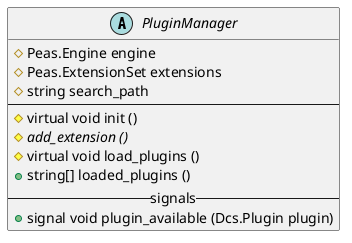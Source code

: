 /'
 '  UML include file for PluginManager
 '/

@startuml
abstract class PluginManager {
    #Peas.Engine engine
    #Peas.ExtensionSet extensions
    #string search_path
    ----
    #virtual void init ()
    #{abstract} add_extension ()
    #virtual void load_plugins ()
    +string[] loaded_plugins ()
    --signals--
    +signal void plugin_available (Dcs.Plugin plugin)
}
@enduml
